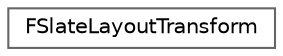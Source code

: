 digraph "Graphical Class Hierarchy"
{
 // INTERACTIVE_SVG=YES
 // LATEX_PDF_SIZE
  bgcolor="transparent";
  edge [fontname=Helvetica,fontsize=10,labelfontname=Helvetica,labelfontsize=10];
  node [fontname=Helvetica,fontsize=10,shape=box,height=0.2,width=0.4];
  rankdir="LR";
  Node0 [id="Node000000",label="FSlateLayoutTransform",height=0.2,width=0.4,color="grey40", fillcolor="white", style="filled",URL="$d5/d88/classFSlateLayoutTransform.html",tooltip="Represents a 2D transformation in the following order: scale then translate."];
}
